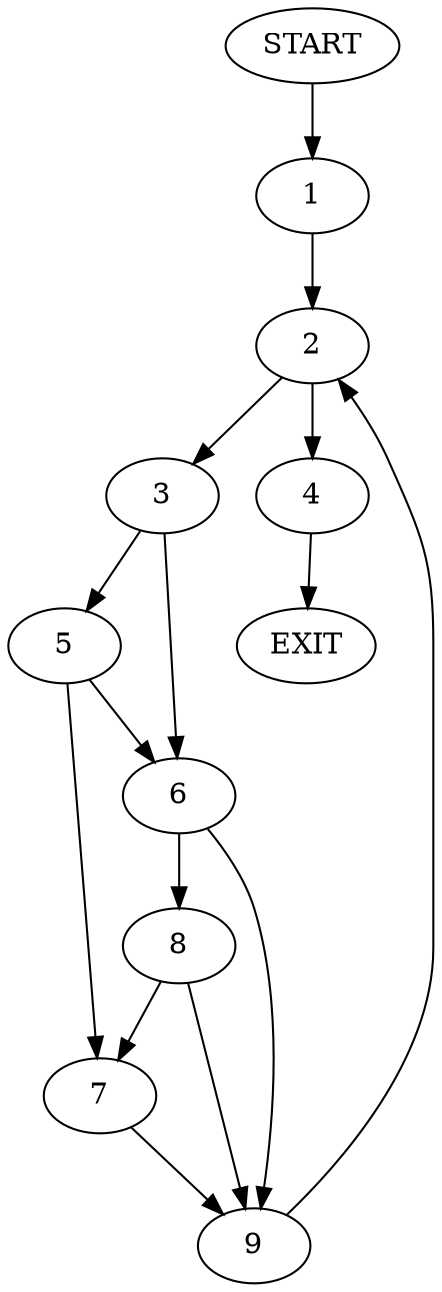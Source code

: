 digraph {
0 [label="START"]
10 [label="EXIT"]
0 -> 1
1 -> 2
2 -> 3
2 -> 4
3 -> 5
3 -> 6
4 -> 10
5 -> 7
5 -> 6
6 -> 8
6 -> 9
7 -> 9
9 -> 2
8 -> 7
8 -> 9
}
